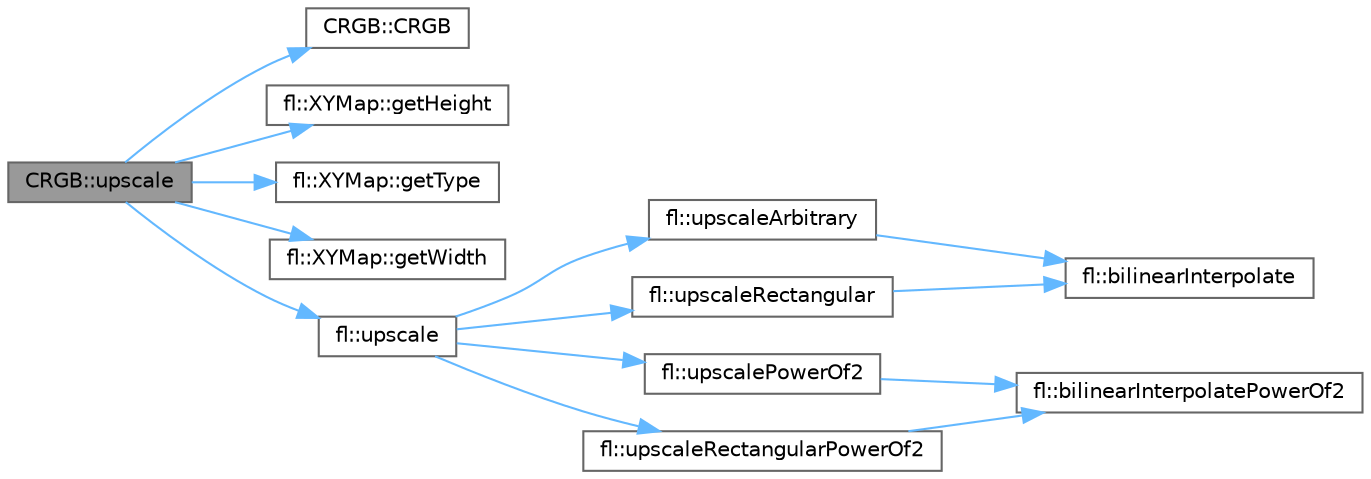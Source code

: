 digraph "CRGB::upscale"
{
 // INTERACTIVE_SVG=YES
 // LATEX_PDF_SIZE
  bgcolor="transparent";
  edge [fontname=Helvetica,fontsize=10,labelfontname=Helvetica,labelfontsize=10];
  node [fontname=Helvetica,fontsize=10,shape=box,height=0.2,width=0.4];
  rankdir="LR";
  Node1 [id="Node000001",label="CRGB::upscale",height=0.2,width=0.4,color="gray40", fillcolor="grey60", style="filled", fontcolor="black",tooltip=" "];
  Node1 -> Node2 [id="edge1_Node000001_Node000002",color="steelblue1",style="solid",tooltip=" "];
  Node2 [id="Node000002",label="CRGB::CRGB",height=0.2,width=0.4,color="grey40", fillcolor="white", style="filled",URL="$d7/d82/struct_c_r_g_b_a4b0cc1cfefd9e0c66ea5c6583181df46.html#a4b0cc1cfefd9e0c66ea5c6583181df46",tooltip="Default constructor."];
  Node1 -> Node3 [id="edge2_Node000001_Node000003",color="steelblue1",style="solid",tooltip=" "];
  Node3 [id="Node000003",label="fl::XYMap::getHeight",height=0.2,width=0.4,color="grey40", fillcolor="white", style="filled",URL="$d0/dce/classfl_1_1_x_y_map_adf5913ff923cab3e83d928513fd54a13.html#adf5913ff923cab3e83d928513fd54a13",tooltip=" "];
  Node1 -> Node4 [id="edge3_Node000001_Node000004",color="steelblue1",style="solid",tooltip=" "];
  Node4 [id="Node000004",label="fl::XYMap::getType",height=0.2,width=0.4,color="grey40", fillcolor="white", style="filled",URL="$d0/dce/classfl_1_1_x_y_map_a048a78fc8643785f1a5ef68a4b46272e.html#a048a78fc8643785f1a5ef68a4b46272e",tooltip=" "];
  Node1 -> Node5 [id="edge4_Node000001_Node000005",color="steelblue1",style="solid",tooltip=" "];
  Node5 [id="Node000005",label="fl::XYMap::getWidth",height=0.2,width=0.4,color="grey40", fillcolor="white", style="filled",URL="$d0/dce/classfl_1_1_x_y_map_a79ac3aee84a355dfeb9deb39e8673566.html#a79ac3aee84a355dfeb9deb39e8673566",tooltip=" "];
  Node1 -> Node6 [id="edge5_Node000001_Node000006",color="steelblue1",style="solid",tooltip=" "];
  Node6 [id="Node000006",label="fl::upscale",height=0.2,width=0.4,color="grey40", fillcolor="white", style="filled",URL="$d4/d36/namespacefl_aec4161e7f789764b94b67f9365a277f4.html#aec4161e7f789764b94b67f9365a277f4",tooltip=" "];
  Node6 -> Node7 [id="edge6_Node000006_Node000007",color="steelblue1",style="solid",tooltip=" "];
  Node7 [id="Node000007",label="fl::upscaleArbitrary",height=0.2,width=0.4,color="grey40", fillcolor="white", style="filled",URL="$d4/d36/namespacefl_a49ec31bbd180eb03839d5a3fb1ebd25b.html#a49ec31bbd180eb03839d5a3fb1ebd25b",tooltip="Performs bilinear interpolation for upscaling an image."];
  Node7 -> Node8 [id="edge7_Node000007_Node000008",color="steelblue1",style="solid",tooltip=" "];
  Node8 [id="Node000008",label="fl::bilinearInterpolate",height=0.2,width=0.4,color="grey40", fillcolor="white", style="filled",URL="$d4/d36/namespacefl_aa24fef1c27fa0f275fb652055c8e1d21.html#aa24fef1c27fa0f275fb652055c8e1d21",tooltip=" "];
  Node6 -> Node9 [id="edge8_Node000006_Node000009",color="steelblue1",style="solid",tooltip=" "];
  Node9 [id="Node000009",label="fl::upscalePowerOf2",height=0.2,width=0.4,color="grey40", fillcolor="white", style="filled",URL="$d4/d36/namespacefl_afaddf1c4a2474243bdc613c1d6e37f37.html#afaddf1c4a2474243bdc613c1d6e37f37",tooltip="Performs bilinear interpolation for upscaling an image."];
  Node9 -> Node10 [id="edge9_Node000009_Node000010",color="steelblue1",style="solid",tooltip=" "];
  Node10 [id="Node000010",label="fl::bilinearInterpolatePowerOf2",height=0.2,width=0.4,color="grey40", fillcolor="white", style="filled",URL="$d4/d36/namespacefl_a36918068f364959acb5a80d126b92e3c.html#a36918068f364959acb5a80d126b92e3c",tooltip=" "];
  Node6 -> Node11 [id="edge10_Node000006_Node000011",color="steelblue1",style="solid",tooltip=" "];
  Node11 [id="Node000011",label="fl::upscaleRectangular",height=0.2,width=0.4,color="grey40", fillcolor="white", style="filled",URL="$d4/d36/namespacefl_a079778d9a1c3897463a1b8171ff69da2.html#a079778d9a1c3897463a1b8171ff69da2",tooltip="Optimized upscale for rectangular/line-by-line XY maps."];
  Node11 -> Node8 [id="edge11_Node000011_Node000008",color="steelblue1",style="solid",tooltip=" "];
  Node6 -> Node12 [id="edge12_Node000006_Node000012",color="steelblue1",style="solid",tooltip=" "];
  Node12 [id="Node000012",label="fl::upscaleRectangularPowerOf2",height=0.2,width=0.4,color="grey40", fillcolor="white", style="filled",URL="$d4/d36/namespacefl_a1e3cf3732e34b0b72f422b99394a9120.html#a1e3cf3732e34b0b72f422b99394a9120",tooltip="Optimized upscale for rectangular/line-by-line XY maps (power-of-2 version)."];
  Node12 -> Node10 [id="edge13_Node000012_Node000010",color="steelblue1",style="solid",tooltip=" "];
}
